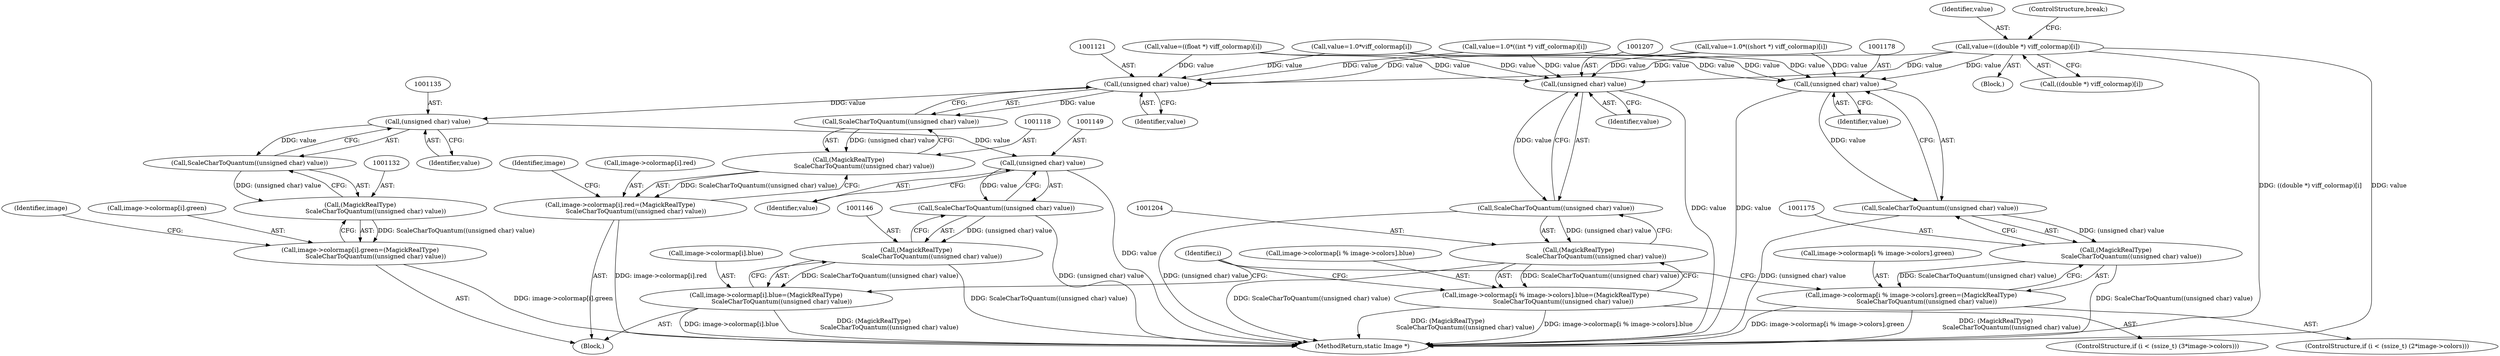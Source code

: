 digraph "0_ImageMagick_fe3066122ef72c82415811d25e9e3fad622c0a99_0@array" {
"1001083" [label="(Call,value=((double *) viff_colormap)[i])"];
"1001120" [label="(Call,(unsigned char) value)"];
"1001119" [label="(Call,ScaleCharToQuantum((unsigned char) value))"];
"1001117" [label="(Call,(MagickRealType)\n                ScaleCharToQuantum((unsigned char) value))"];
"1001109" [label="(Call,image->colormap[i].red=(MagickRealType)\n                ScaleCharToQuantum((unsigned char) value))"];
"1001134" [label="(Call,(unsigned char) value)"];
"1001133" [label="(Call,ScaleCharToQuantum((unsigned char) value))"];
"1001131" [label="(Call,(MagickRealType)\n                ScaleCharToQuantum((unsigned char) value))"];
"1001123" [label="(Call,image->colormap[i].green=(MagickRealType)\n                ScaleCharToQuantum((unsigned char) value))"];
"1001148" [label="(Call,(unsigned char) value)"];
"1001147" [label="(Call,ScaleCharToQuantum((unsigned char) value))"];
"1001145" [label="(Call,(MagickRealType)\n                ScaleCharToQuantum((unsigned char) value))"];
"1001137" [label="(Call,image->colormap[i].blue=(MagickRealType)\n                ScaleCharToQuantum((unsigned char) value))"];
"1001177" [label="(Call,(unsigned char) value)"];
"1001176" [label="(Call,ScaleCharToQuantum((unsigned char) value))"];
"1001174" [label="(Call,(MagickRealType)\n                ScaleCharToQuantum((unsigned char) value))"];
"1001162" [label="(Call,image->colormap[i % image->colors].green=(MagickRealType)\n                ScaleCharToQuantum((unsigned char) value))"];
"1001206" [label="(Call,(unsigned char) value)"];
"1001205" [label="(Call,ScaleCharToQuantum((unsigned char) value))"];
"1001203" [label="(Call,(MagickRealType)\n                  ScaleCharToQuantum((unsigned char) value))"];
"1001191" [label="(Call,image->colormap[i % image->colors].blue=(MagickRealType)\n                  ScaleCharToQuantum((unsigned char) value))"];
"1001150" [label="(Identifier,value)"];
"1001063" [label="(Call,value=1.0*((int *) viff_colormap)[i])"];
"1001092" [label="(Call,value=1.0*viff_colormap[i])"];
"1001131" [label="(Call,(MagickRealType)\n                ScaleCharToQuantum((unsigned char) value))"];
"1001109" [label="(Call,image->colormap[i].red=(MagickRealType)\n                ScaleCharToQuantum((unsigned char) value))"];
"1001152" [label="(ControlStructure,if (i < (ssize_t) (2*image->colors)))"];
"1001145" [label="(Call,(MagickRealType)\n                ScaleCharToQuantum((unsigned char) value))"];
"1001122" [label="(Identifier,value)"];
"1001127" [label="(Identifier,image)"];
"1001205" [label="(Call,ScaleCharToQuantum((unsigned char) value))"];
"1001052" [label="(Call,value=1.0*((short *) viff_colormap)[i])"];
"1001083" [label="(Call,value=((double *) viff_colormap)[i])"];
"1001042" [label="(Identifier,i)"];
"1001179" [label="(Identifier,value)"];
"1001117" [label="(Call,(MagickRealType)\n                ScaleCharToQuantum((unsigned char) value))"];
"1001084" [label="(Identifier,value)"];
"1001141" [label="(Identifier,image)"];
"1001208" [label="(Identifier,value)"];
"1001176" [label="(Call,ScaleCharToQuantum((unsigned char) value))"];
"1001191" [label="(Call,image->colormap[i % image->colors].blue=(MagickRealType)\n                  ScaleCharToQuantum((unsigned char) value))"];
"1002469" [label="(MethodReturn,static Image *)"];
"1001119" [label="(Call,ScaleCharToQuantum((unsigned char) value))"];
"1001206" [label="(Call,(unsigned char) value)"];
"1001110" [label="(Call,image->colormap[i].red)"];
"1001177" [label="(Call,(unsigned char) value)"];
"1001123" [label="(Call,image->colormap[i].green=(MagickRealType)\n                ScaleCharToQuantum((unsigned char) value))"];
"1001181" [label="(ControlStructure,if (i < (ssize_t) (3*image->colors)))"];
"1001163" [label="(Call,image->colormap[i % image->colors].green)"];
"1001050" [label="(Block,)"];
"1001147" [label="(Call,ScaleCharToQuantum((unsigned char) value))"];
"1001174" [label="(Call,(MagickRealType)\n                ScaleCharToQuantum((unsigned char) value))"];
"1001085" [label="(Call,((double *) viff_colormap)[i])"];
"1001162" [label="(Call,image->colormap[i % image->colors].green=(MagickRealType)\n                ScaleCharToQuantum((unsigned char) value))"];
"1001120" [label="(Call,(unsigned char) value)"];
"1001136" [label="(Identifier,value)"];
"1001148" [label="(Call,(unsigned char) value)"];
"1001137" [label="(Call,image->colormap[i].blue=(MagickRealType)\n                ScaleCharToQuantum((unsigned char) value))"];
"1001203" [label="(Call,(MagickRealType)\n                  ScaleCharToQuantum((unsigned char) value))"];
"1001108" [label="(Block,)"];
"1001138" [label="(Call,image->colormap[i].blue)"];
"1001192" [label="(Call,image->colormap[i % image->colors].blue)"];
"1001124" [label="(Call,image->colormap[i].green)"];
"1001133" [label="(Call,ScaleCharToQuantum((unsigned char) value))"];
"1001134" [label="(Call,(unsigned char) value)"];
"1001074" [label="(Call,value=((float *) viff_colormap)[i])"];
"1001090" [label="(ControlStructure,break;)"];
"1001083" -> "1001050"  [label="AST: "];
"1001083" -> "1001085"  [label="CFG: "];
"1001084" -> "1001083"  [label="AST: "];
"1001085" -> "1001083"  [label="AST: "];
"1001090" -> "1001083"  [label="CFG: "];
"1001083" -> "1002469"  [label="DDG: ((double *) viff_colormap)[i]"];
"1001083" -> "1002469"  [label="DDG: value"];
"1001083" -> "1001120"  [label="DDG: value"];
"1001083" -> "1001177"  [label="DDG: value"];
"1001083" -> "1001206"  [label="DDG: value"];
"1001120" -> "1001119"  [label="AST: "];
"1001120" -> "1001122"  [label="CFG: "];
"1001121" -> "1001120"  [label="AST: "];
"1001122" -> "1001120"  [label="AST: "];
"1001119" -> "1001120"  [label="CFG: "];
"1001120" -> "1001119"  [label="DDG: value"];
"1001074" -> "1001120"  [label="DDG: value"];
"1001063" -> "1001120"  [label="DDG: value"];
"1001092" -> "1001120"  [label="DDG: value"];
"1001052" -> "1001120"  [label="DDG: value"];
"1001120" -> "1001134"  [label="DDG: value"];
"1001119" -> "1001117"  [label="AST: "];
"1001117" -> "1001119"  [label="CFG: "];
"1001119" -> "1001117"  [label="DDG: (unsigned char) value"];
"1001117" -> "1001109"  [label="AST: "];
"1001118" -> "1001117"  [label="AST: "];
"1001109" -> "1001117"  [label="CFG: "];
"1001117" -> "1001109"  [label="DDG: ScaleCharToQuantum((unsigned char) value)"];
"1001109" -> "1001108"  [label="AST: "];
"1001110" -> "1001109"  [label="AST: "];
"1001127" -> "1001109"  [label="CFG: "];
"1001109" -> "1002469"  [label="DDG: image->colormap[i].red"];
"1001134" -> "1001133"  [label="AST: "];
"1001134" -> "1001136"  [label="CFG: "];
"1001135" -> "1001134"  [label="AST: "];
"1001136" -> "1001134"  [label="AST: "];
"1001133" -> "1001134"  [label="CFG: "];
"1001134" -> "1001133"  [label="DDG: value"];
"1001134" -> "1001148"  [label="DDG: value"];
"1001133" -> "1001131"  [label="AST: "];
"1001131" -> "1001133"  [label="CFG: "];
"1001133" -> "1001131"  [label="DDG: (unsigned char) value"];
"1001131" -> "1001123"  [label="AST: "];
"1001132" -> "1001131"  [label="AST: "];
"1001123" -> "1001131"  [label="CFG: "];
"1001131" -> "1001123"  [label="DDG: ScaleCharToQuantum((unsigned char) value)"];
"1001123" -> "1001108"  [label="AST: "];
"1001124" -> "1001123"  [label="AST: "];
"1001141" -> "1001123"  [label="CFG: "];
"1001123" -> "1002469"  [label="DDG: image->colormap[i].green"];
"1001148" -> "1001147"  [label="AST: "];
"1001148" -> "1001150"  [label="CFG: "];
"1001149" -> "1001148"  [label="AST: "];
"1001150" -> "1001148"  [label="AST: "];
"1001147" -> "1001148"  [label="CFG: "];
"1001148" -> "1002469"  [label="DDG: value"];
"1001148" -> "1001147"  [label="DDG: value"];
"1001147" -> "1001145"  [label="AST: "];
"1001145" -> "1001147"  [label="CFG: "];
"1001147" -> "1002469"  [label="DDG: (unsigned char) value"];
"1001147" -> "1001145"  [label="DDG: (unsigned char) value"];
"1001145" -> "1001137"  [label="AST: "];
"1001146" -> "1001145"  [label="AST: "];
"1001137" -> "1001145"  [label="CFG: "];
"1001145" -> "1002469"  [label="DDG: ScaleCharToQuantum((unsigned char) value)"];
"1001145" -> "1001137"  [label="DDG: ScaleCharToQuantum((unsigned char) value)"];
"1001137" -> "1001108"  [label="AST: "];
"1001138" -> "1001137"  [label="AST: "];
"1001042" -> "1001137"  [label="CFG: "];
"1001137" -> "1002469"  [label="DDG: image->colormap[i].blue"];
"1001137" -> "1002469"  [label="DDG: (MagickRealType)\n                ScaleCharToQuantum((unsigned char) value)"];
"1001177" -> "1001176"  [label="AST: "];
"1001177" -> "1001179"  [label="CFG: "];
"1001178" -> "1001177"  [label="AST: "];
"1001179" -> "1001177"  [label="AST: "];
"1001176" -> "1001177"  [label="CFG: "];
"1001177" -> "1002469"  [label="DDG: value"];
"1001177" -> "1001176"  [label="DDG: value"];
"1001074" -> "1001177"  [label="DDG: value"];
"1001063" -> "1001177"  [label="DDG: value"];
"1001092" -> "1001177"  [label="DDG: value"];
"1001052" -> "1001177"  [label="DDG: value"];
"1001176" -> "1001174"  [label="AST: "];
"1001174" -> "1001176"  [label="CFG: "];
"1001176" -> "1002469"  [label="DDG: (unsigned char) value"];
"1001176" -> "1001174"  [label="DDG: (unsigned char) value"];
"1001174" -> "1001162"  [label="AST: "];
"1001175" -> "1001174"  [label="AST: "];
"1001162" -> "1001174"  [label="CFG: "];
"1001174" -> "1002469"  [label="DDG: ScaleCharToQuantum((unsigned char) value)"];
"1001174" -> "1001162"  [label="DDG: ScaleCharToQuantum((unsigned char) value)"];
"1001162" -> "1001152"  [label="AST: "];
"1001163" -> "1001162"  [label="AST: "];
"1001042" -> "1001162"  [label="CFG: "];
"1001162" -> "1002469"  [label="DDG: image->colormap[i % image->colors].green"];
"1001162" -> "1002469"  [label="DDG: (MagickRealType)\n                ScaleCharToQuantum((unsigned char) value)"];
"1001206" -> "1001205"  [label="AST: "];
"1001206" -> "1001208"  [label="CFG: "];
"1001207" -> "1001206"  [label="AST: "];
"1001208" -> "1001206"  [label="AST: "];
"1001205" -> "1001206"  [label="CFG: "];
"1001206" -> "1002469"  [label="DDG: value"];
"1001206" -> "1001205"  [label="DDG: value"];
"1001074" -> "1001206"  [label="DDG: value"];
"1001063" -> "1001206"  [label="DDG: value"];
"1001092" -> "1001206"  [label="DDG: value"];
"1001052" -> "1001206"  [label="DDG: value"];
"1001205" -> "1001203"  [label="AST: "];
"1001203" -> "1001205"  [label="CFG: "];
"1001205" -> "1002469"  [label="DDG: (unsigned char) value"];
"1001205" -> "1001203"  [label="DDG: (unsigned char) value"];
"1001203" -> "1001191"  [label="AST: "];
"1001204" -> "1001203"  [label="AST: "];
"1001191" -> "1001203"  [label="CFG: "];
"1001203" -> "1002469"  [label="DDG: ScaleCharToQuantum((unsigned char) value)"];
"1001203" -> "1001191"  [label="DDG: ScaleCharToQuantum((unsigned char) value)"];
"1001191" -> "1001181"  [label="AST: "];
"1001192" -> "1001191"  [label="AST: "];
"1001042" -> "1001191"  [label="CFG: "];
"1001191" -> "1002469"  [label="DDG: image->colormap[i % image->colors].blue"];
"1001191" -> "1002469"  [label="DDG: (MagickRealType)\n                  ScaleCharToQuantum((unsigned char) value)"];
}
